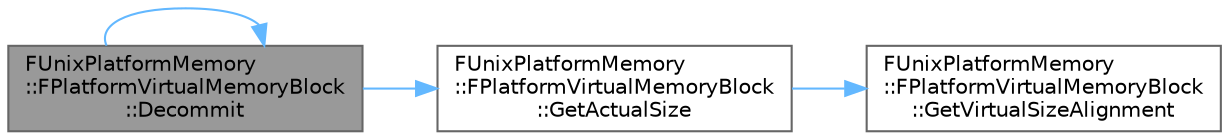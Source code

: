 digraph "FUnixPlatformMemory::FPlatformVirtualMemoryBlock::Decommit"
{
 // INTERACTIVE_SVG=YES
 // LATEX_PDF_SIZE
  bgcolor="transparent";
  edge [fontname=Helvetica,fontsize=10,labelfontname=Helvetica,labelfontsize=10];
  node [fontname=Helvetica,fontsize=10,shape=box,height=0.2,width=0.4];
  rankdir="LR";
  Node1 [id="Node000001",label="FUnixPlatformMemory\l::FPlatformVirtualMemoryBlock\l::Decommit",height=0.2,width=0.4,color="gray40", fillcolor="grey60", style="filled", fontcolor="black",tooltip=" "];
  Node1 -> Node1 [id="edge1_Node000001_Node000001",color="steelblue1",style="solid",tooltip=" "];
  Node1 -> Node2 [id="edge2_Node000001_Node000002",color="steelblue1",style="solid",tooltip=" "];
  Node2 [id="Node000002",label="FUnixPlatformMemory\l::FPlatformVirtualMemoryBlock\l::GetActualSize",height=0.2,width=0.4,color="grey40", fillcolor="white", style="filled",URL="$d0/d5d/classFUnixPlatformMemory_1_1FPlatformVirtualMemoryBlock.html#a76d1240728cf21b3b82b394f9dd32352",tooltip=" "];
  Node2 -> Node3 [id="edge3_Node000002_Node000003",color="steelblue1",style="solid",tooltip=" "];
  Node3 [id="Node000003",label="FUnixPlatformMemory\l::FPlatformVirtualMemoryBlock\l::GetVirtualSizeAlignment",height=0.2,width=0.4,color="grey40", fillcolor="white", style="filled",URL="$d0/d5d/classFUnixPlatformMemory_1_1FPlatformVirtualMemoryBlock.html#a38821cb10336019932d7b9566fd0ed1b",tooltip=" "];
}
